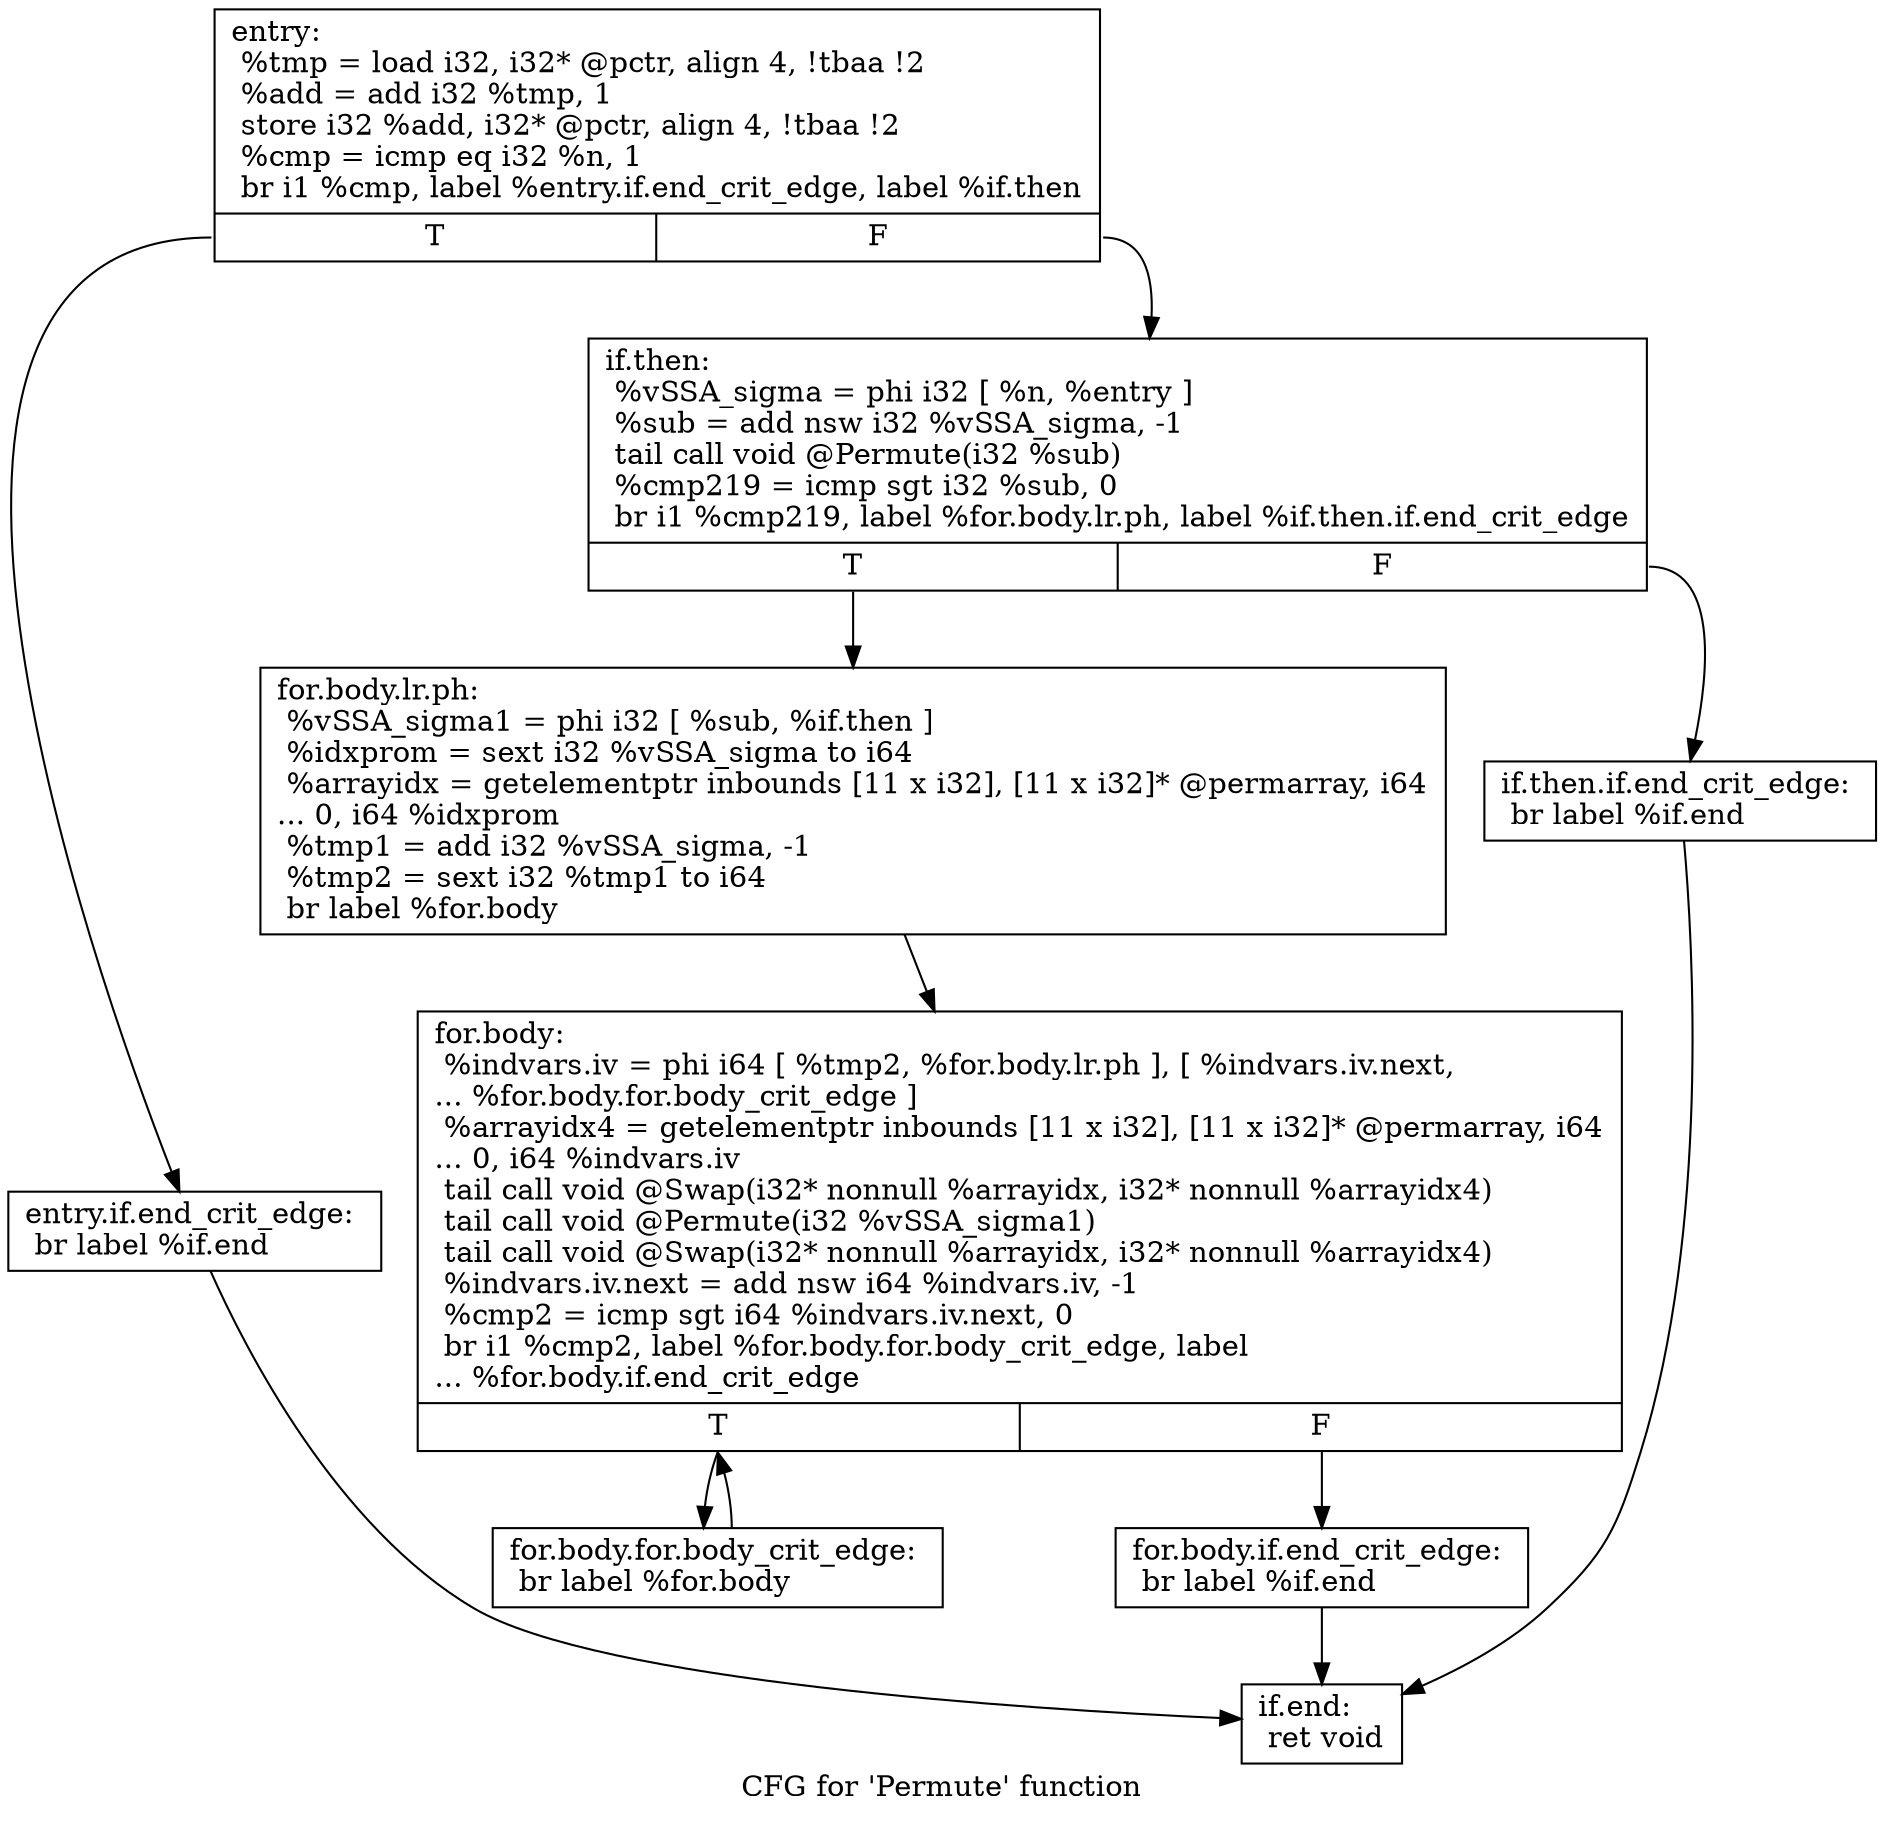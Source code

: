 digraph "CFG for 'Permute' function" {
	label="CFG for 'Permute' function";

	Node0xa420700 [shape=record,label="{entry:\l  %tmp = load i32, i32* @pctr, align 4, !tbaa !2\l  %add = add i32 %tmp, 1\l  store i32 %add, i32* @pctr, align 4, !tbaa !2\l  %cmp = icmp eq i32 %n, 1\l  br i1 %cmp, label %entry.if.end_crit_edge, label %if.then\l|{<s0>T|<s1>F}}"];
	Node0xa420700:s0 -> Node0xa420750;
	Node0xa420700:s1 -> Node0xa4207a0;
	Node0xa420750 [shape=record,label="{entry.if.end_crit_edge:                           \l  br label %if.end\l}"];
	Node0xa420750 -> Node0xa420980;
	Node0xa4207a0 [shape=record,label="{if.then:                                          \l  %vSSA_sigma = phi i32 [ %n, %entry ]\l  %sub = add nsw i32 %vSSA_sigma, -1\l  tail call void @Permute(i32 %sub)\l  %cmp219 = icmp sgt i32 %sub, 0\l  br i1 %cmp219, label %for.body.lr.ph, label %if.then.if.end_crit_edge\l|{<s0>T|<s1>F}}"];
	Node0xa4207a0:s0 -> Node0xa420840;
	Node0xa4207a0:s1 -> Node0xa4207f0;
	Node0xa4207f0 [shape=record,label="{if.then.if.end_crit_edge:                         \l  br label %if.end\l}"];
	Node0xa4207f0 -> Node0xa420980;
	Node0xa420840 [shape=record,label="{for.body.lr.ph:                                   \l  %vSSA_sigma1 = phi i32 [ %sub, %if.then ]\l  %idxprom = sext i32 %vSSA_sigma to i64\l  %arrayidx = getelementptr inbounds [11 x i32], [11 x i32]* @permarray, i64\l... 0, i64 %idxprom\l  %tmp1 = add i32 %vSSA_sigma, -1\l  %tmp2 = sext i32 %tmp1 to i64\l  br label %for.body\l}"];
	Node0xa420840 -> Node0xa420890;
	Node0xa420890 [shape=record,label="{for.body:                                         \l  %indvars.iv = phi i64 [ %tmp2, %for.body.lr.ph ], [ %indvars.iv.next,\l... %for.body.for.body_crit_edge ]\l  %arrayidx4 = getelementptr inbounds [11 x i32], [11 x i32]* @permarray, i64\l... 0, i64 %indvars.iv\l  tail call void @Swap(i32* nonnull %arrayidx, i32* nonnull %arrayidx4)\l  tail call void @Permute(i32 %vSSA_sigma1)\l  tail call void @Swap(i32* nonnull %arrayidx, i32* nonnull %arrayidx4)\l  %indvars.iv.next = add nsw i64 %indvars.iv, -1\l  %cmp2 = icmp sgt i64 %indvars.iv.next, 0\l  br i1 %cmp2, label %for.body.for.body_crit_edge, label\l... %for.body.if.end_crit_edge\l|{<s0>T|<s1>F}}"];
	Node0xa420890:s0 -> Node0xa420930;
	Node0xa420890:s1 -> Node0xa4208e0;
	Node0xa4208e0 [shape=record,label="{for.body.if.end_crit_edge:                        \l  br label %if.end\l}"];
	Node0xa4208e0 -> Node0xa420980;
	Node0xa420930 [shape=record,label="{for.body.for.body_crit_edge:                      \l  br label %for.body\l}"];
	Node0xa420930 -> Node0xa420890;
	Node0xa420980 [shape=record,label="{if.end:                                           \l  ret void\l}"];
}
